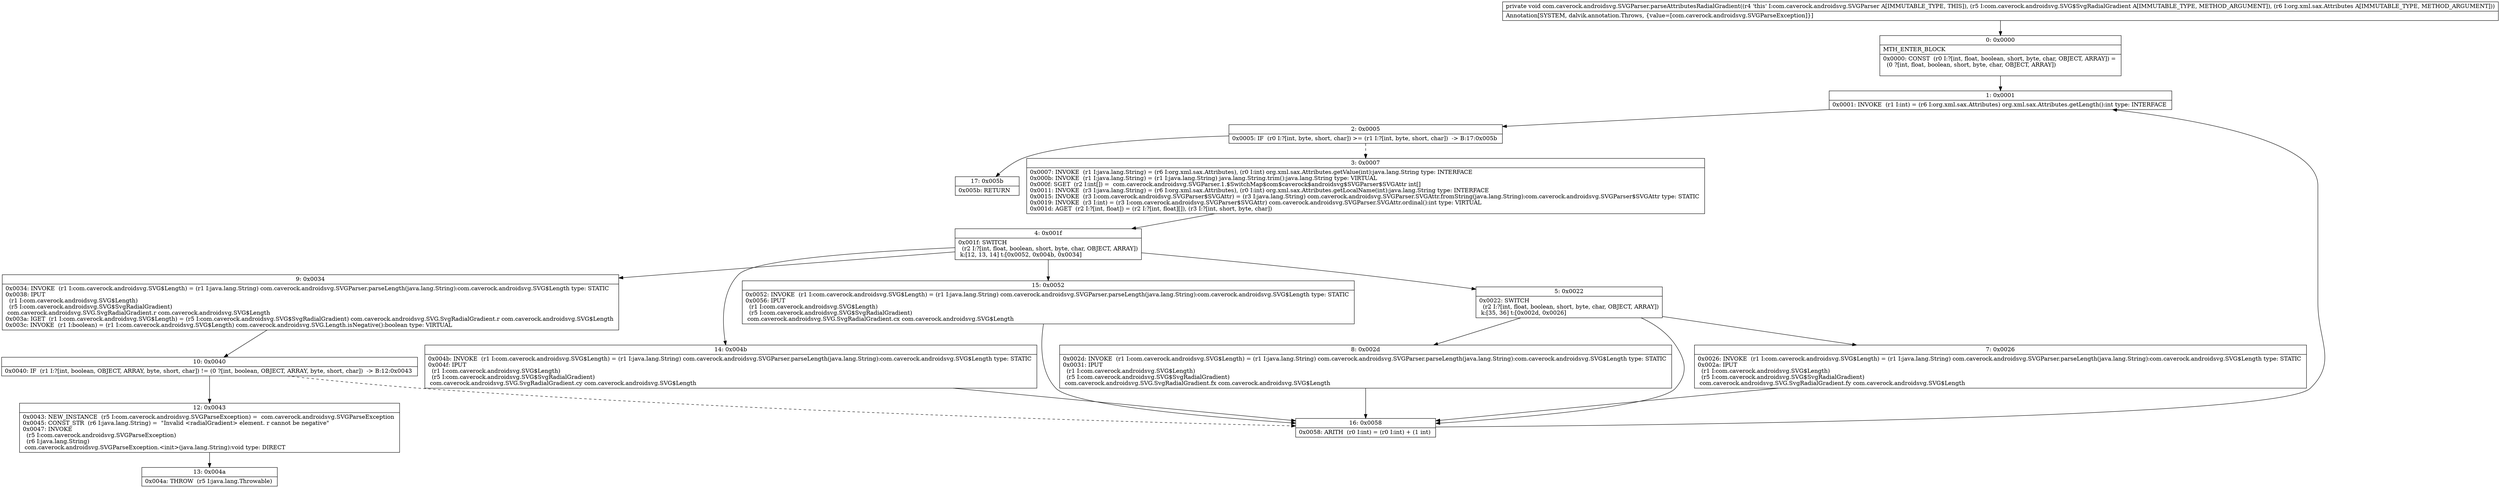 digraph "CFG forcom.caverock.androidsvg.SVGParser.parseAttributesRadialGradient(Lcom\/caverock\/androidsvg\/SVG$SvgRadialGradient;Lorg\/xml\/sax\/Attributes;)V" {
Node_0 [shape=record,label="{0\:\ 0x0000|MTH_ENTER_BLOCK\l|0x0000: CONST  (r0 I:?[int, float, boolean, short, byte, char, OBJECT, ARRAY]) = \l  (0 ?[int, float, boolean, short, byte, char, OBJECT, ARRAY])\l \l}"];
Node_1 [shape=record,label="{1\:\ 0x0001|0x0001: INVOKE  (r1 I:int) = (r6 I:org.xml.sax.Attributes) org.xml.sax.Attributes.getLength():int type: INTERFACE \l}"];
Node_2 [shape=record,label="{2\:\ 0x0005|0x0005: IF  (r0 I:?[int, byte, short, char]) \>= (r1 I:?[int, byte, short, char])  \-\> B:17:0x005b \l}"];
Node_3 [shape=record,label="{3\:\ 0x0007|0x0007: INVOKE  (r1 I:java.lang.String) = (r6 I:org.xml.sax.Attributes), (r0 I:int) org.xml.sax.Attributes.getValue(int):java.lang.String type: INTERFACE \l0x000b: INVOKE  (r1 I:java.lang.String) = (r1 I:java.lang.String) java.lang.String.trim():java.lang.String type: VIRTUAL \l0x000f: SGET  (r2 I:int[]) =  com.caverock.androidsvg.SVGParser.1.$SwitchMap$com$caverock$androidsvg$SVGParser$SVGAttr int[] \l0x0011: INVOKE  (r3 I:java.lang.String) = (r6 I:org.xml.sax.Attributes), (r0 I:int) org.xml.sax.Attributes.getLocalName(int):java.lang.String type: INTERFACE \l0x0015: INVOKE  (r3 I:com.caverock.androidsvg.SVGParser$SVGAttr) = (r3 I:java.lang.String) com.caverock.androidsvg.SVGParser.SVGAttr.fromString(java.lang.String):com.caverock.androidsvg.SVGParser$SVGAttr type: STATIC \l0x0019: INVOKE  (r3 I:int) = (r3 I:com.caverock.androidsvg.SVGParser$SVGAttr) com.caverock.androidsvg.SVGParser.SVGAttr.ordinal():int type: VIRTUAL \l0x001d: AGET  (r2 I:?[int, float]) = (r2 I:?[int, float][]), (r3 I:?[int, short, byte, char]) \l}"];
Node_4 [shape=record,label="{4\:\ 0x001f|0x001f: SWITCH  \l  (r2 I:?[int, float, boolean, short, byte, char, OBJECT, ARRAY])\l k:[12, 13, 14] t:[0x0052, 0x004b, 0x0034] \l}"];
Node_5 [shape=record,label="{5\:\ 0x0022|0x0022: SWITCH  \l  (r2 I:?[int, float, boolean, short, byte, char, OBJECT, ARRAY])\l k:[35, 36] t:[0x002d, 0x0026] \l}"];
Node_7 [shape=record,label="{7\:\ 0x0026|0x0026: INVOKE  (r1 I:com.caverock.androidsvg.SVG$Length) = (r1 I:java.lang.String) com.caverock.androidsvg.SVGParser.parseLength(java.lang.String):com.caverock.androidsvg.SVG$Length type: STATIC \l0x002a: IPUT  \l  (r1 I:com.caverock.androidsvg.SVG$Length)\l  (r5 I:com.caverock.androidsvg.SVG$SvgRadialGradient)\l com.caverock.androidsvg.SVG.SvgRadialGradient.fy com.caverock.androidsvg.SVG$Length \l}"];
Node_8 [shape=record,label="{8\:\ 0x002d|0x002d: INVOKE  (r1 I:com.caverock.androidsvg.SVG$Length) = (r1 I:java.lang.String) com.caverock.androidsvg.SVGParser.parseLength(java.lang.String):com.caverock.androidsvg.SVG$Length type: STATIC \l0x0031: IPUT  \l  (r1 I:com.caverock.androidsvg.SVG$Length)\l  (r5 I:com.caverock.androidsvg.SVG$SvgRadialGradient)\l com.caverock.androidsvg.SVG.SvgRadialGradient.fx com.caverock.androidsvg.SVG$Length \l}"];
Node_9 [shape=record,label="{9\:\ 0x0034|0x0034: INVOKE  (r1 I:com.caverock.androidsvg.SVG$Length) = (r1 I:java.lang.String) com.caverock.androidsvg.SVGParser.parseLength(java.lang.String):com.caverock.androidsvg.SVG$Length type: STATIC \l0x0038: IPUT  \l  (r1 I:com.caverock.androidsvg.SVG$Length)\l  (r5 I:com.caverock.androidsvg.SVG$SvgRadialGradient)\l com.caverock.androidsvg.SVG.SvgRadialGradient.r com.caverock.androidsvg.SVG$Length \l0x003a: IGET  (r1 I:com.caverock.androidsvg.SVG$Length) = (r5 I:com.caverock.androidsvg.SVG$SvgRadialGradient) com.caverock.androidsvg.SVG.SvgRadialGradient.r com.caverock.androidsvg.SVG$Length \l0x003c: INVOKE  (r1 I:boolean) = (r1 I:com.caverock.androidsvg.SVG$Length) com.caverock.androidsvg.SVG.Length.isNegative():boolean type: VIRTUAL \l}"];
Node_10 [shape=record,label="{10\:\ 0x0040|0x0040: IF  (r1 I:?[int, boolean, OBJECT, ARRAY, byte, short, char]) != (0 ?[int, boolean, OBJECT, ARRAY, byte, short, char])  \-\> B:12:0x0043 \l}"];
Node_12 [shape=record,label="{12\:\ 0x0043|0x0043: NEW_INSTANCE  (r5 I:com.caverock.androidsvg.SVGParseException) =  com.caverock.androidsvg.SVGParseException \l0x0045: CONST_STR  (r6 I:java.lang.String) =  \"Invalid \<radialGradient\> element. r cannot be negative\" \l0x0047: INVOKE  \l  (r5 I:com.caverock.androidsvg.SVGParseException)\l  (r6 I:java.lang.String)\l com.caverock.androidsvg.SVGParseException.\<init\>(java.lang.String):void type: DIRECT \l}"];
Node_13 [shape=record,label="{13\:\ 0x004a|0x004a: THROW  (r5 I:java.lang.Throwable) \l}"];
Node_14 [shape=record,label="{14\:\ 0x004b|0x004b: INVOKE  (r1 I:com.caverock.androidsvg.SVG$Length) = (r1 I:java.lang.String) com.caverock.androidsvg.SVGParser.parseLength(java.lang.String):com.caverock.androidsvg.SVG$Length type: STATIC \l0x004f: IPUT  \l  (r1 I:com.caverock.androidsvg.SVG$Length)\l  (r5 I:com.caverock.androidsvg.SVG$SvgRadialGradient)\l com.caverock.androidsvg.SVG.SvgRadialGradient.cy com.caverock.androidsvg.SVG$Length \l}"];
Node_15 [shape=record,label="{15\:\ 0x0052|0x0052: INVOKE  (r1 I:com.caverock.androidsvg.SVG$Length) = (r1 I:java.lang.String) com.caverock.androidsvg.SVGParser.parseLength(java.lang.String):com.caverock.androidsvg.SVG$Length type: STATIC \l0x0056: IPUT  \l  (r1 I:com.caverock.androidsvg.SVG$Length)\l  (r5 I:com.caverock.androidsvg.SVG$SvgRadialGradient)\l com.caverock.androidsvg.SVG.SvgRadialGradient.cx com.caverock.androidsvg.SVG$Length \l}"];
Node_16 [shape=record,label="{16\:\ 0x0058|0x0058: ARITH  (r0 I:int) = (r0 I:int) + (1 int) \l}"];
Node_17 [shape=record,label="{17\:\ 0x005b|0x005b: RETURN   \l}"];
MethodNode[shape=record,label="{private void com.caverock.androidsvg.SVGParser.parseAttributesRadialGradient((r4 'this' I:com.caverock.androidsvg.SVGParser A[IMMUTABLE_TYPE, THIS]), (r5 I:com.caverock.androidsvg.SVG$SvgRadialGradient A[IMMUTABLE_TYPE, METHOD_ARGUMENT]), (r6 I:org.xml.sax.Attributes A[IMMUTABLE_TYPE, METHOD_ARGUMENT]))  | Annotation[SYSTEM, dalvik.annotation.Throws, \{value=[com.caverock.androidsvg.SVGParseException]\}]\l}"];
MethodNode -> Node_0;
Node_0 -> Node_1;
Node_1 -> Node_2;
Node_2 -> Node_3[style=dashed];
Node_2 -> Node_17;
Node_3 -> Node_4;
Node_4 -> Node_5;
Node_4 -> Node_9;
Node_4 -> Node_14;
Node_4 -> Node_15;
Node_5 -> Node_7;
Node_5 -> Node_8;
Node_5 -> Node_16;
Node_7 -> Node_16;
Node_8 -> Node_16;
Node_9 -> Node_10;
Node_10 -> Node_12;
Node_10 -> Node_16[style=dashed];
Node_12 -> Node_13;
Node_14 -> Node_16;
Node_15 -> Node_16;
Node_16 -> Node_1;
}

